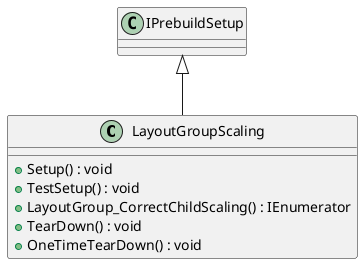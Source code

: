 @startuml
class LayoutGroupScaling {
    + Setup() : void
    + TestSetup() : void
    + LayoutGroup_CorrectChildScaling() : IEnumerator
    + TearDown() : void
    + OneTimeTearDown() : void
}
IPrebuildSetup <|-- LayoutGroupScaling
@enduml
